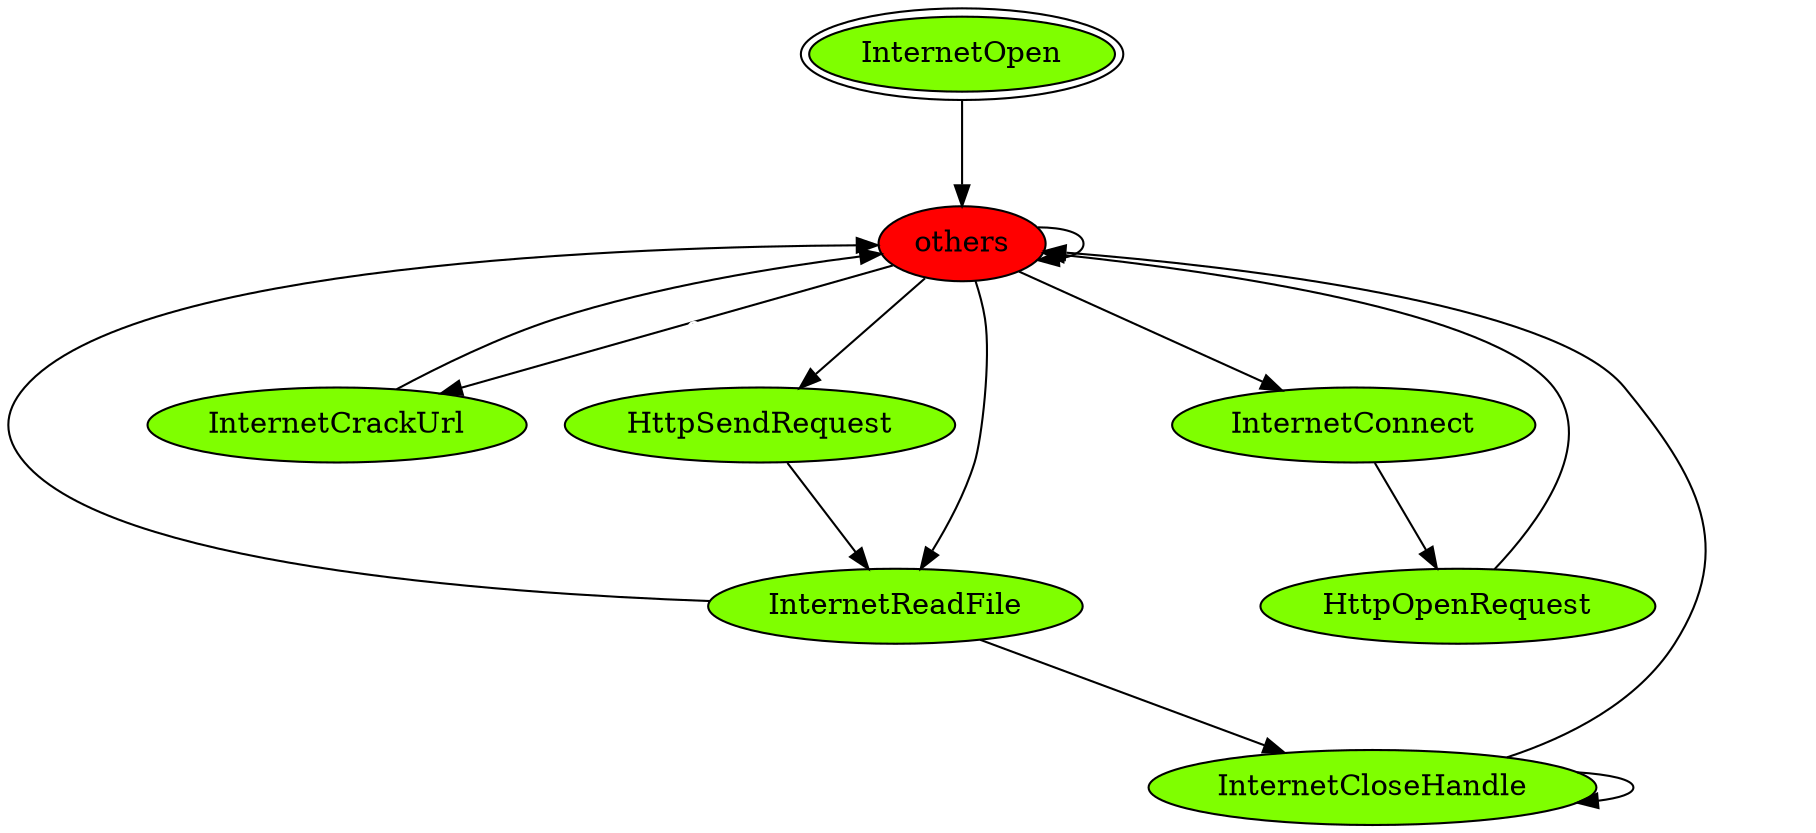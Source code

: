 digraph "./REPORTS/6028/API_PER_CATEGORY/InternetConnect.exe_3324_Windows Internet (WinINet)_API_per_Category_Transition_Matrix" {
	InternetOpen [label=InternetOpen fillcolor=chartreuse peripheries=2 style=filled]
	others [label=others fillcolor=red style=filled]
	InternetOpen -> others [label=1.0 fontcolor=white]
	others -> others [label=0.9906 fontcolor=white]
	InternetConnect [label=InternetConnect fillcolor=chartreuse style=filled]
	others -> InternetConnect [label=0.0007 fontcolor=white]
	InternetCrackUrl [label=InternetCrackUrl fillcolor=chartreuse style=filled]
	others -> InternetCrackUrl [label=0.0007 fontcolor=white]
	HttpSendRequest [label=HttpSendRequest fillcolor=chartreuse style=filled]
	others -> HttpSendRequest [label=0.0007 fontcolor=white]
	InternetReadFile [label=InternetReadFile fillcolor=chartreuse style=filled]
	others -> InternetReadFile [label=0.0072 fontcolor=white]
	HttpOpenRequest [label=HttpOpenRequest fillcolor=chartreuse style=filled]
	InternetConnect -> HttpOpenRequest [label=1.0 fontcolor=white]
	HttpOpenRequest -> others [label=1.0 fontcolor=white]
	InternetCrackUrl -> others [label=1.0 fontcolor=white]
	HttpSendRequest -> InternetReadFile [label=1.0 fontcolor=white]
	InternetReadFile -> others [label=0.9091 fontcolor=white]
	InternetCloseHandle [label=InternetCloseHandle fillcolor=chartreuse style=filled]
	InternetReadFile -> InternetCloseHandle [label=0.0909 fontcolor=white]
	InternetCloseHandle -> others [label=0.3333 fontcolor=white]
	InternetCloseHandle -> InternetCloseHandle [label=0.6667 fontcolor=white]
}

